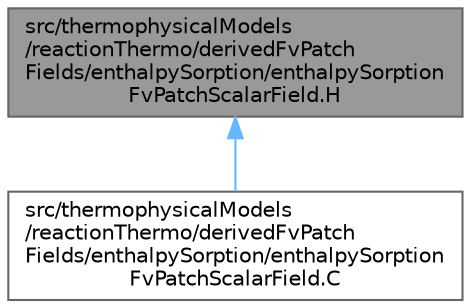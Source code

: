 digraph "src/thermophysicalModels/reactionThermo/derivedFvPatchFields/enthalpySorption/enthalpySorptionFvPatchScalarField.H"
{
 // LATEX_PDF_SIZE
  bgcolor="transparent";
  edge [fontname=Helvetica,fontsize=10,labelfontname=Helvetica,labelfontsize=10];
  node [fontname=Helvetica,fontsize=10,shape=box,height=0.2,width=0.4];
  Node1 [id="Node000001",label="src/thermophysicalModels\l/reactionThermo/derivedFvPatch\lFields/enthalpySorption/enthalpySorption\lFvPatchScalarField.H",height=0.2,width=0.4,color="gray40", fillcolor="grey60", style="filled", fontcolor="black",tooltip=" "];
  Node1 -> Node2 [id="edge1_Node000001_Node000002",dir="back",color="steelblue1",style="solid",tooltip=" "];
  Node2 [id="Node000002",label="src/thermophysicalModels\l/reactionThermo/derivedFvPatch\lFields/enthalpySorption/enthalpySorption\lFvPatchScalarField.C",height=0.2,width=0.4,color="grey40", fillcolor="white", style="filled",URL="$enthalpySorptionFvPatchScalarField_8C.html",tooltip=" "];
}
